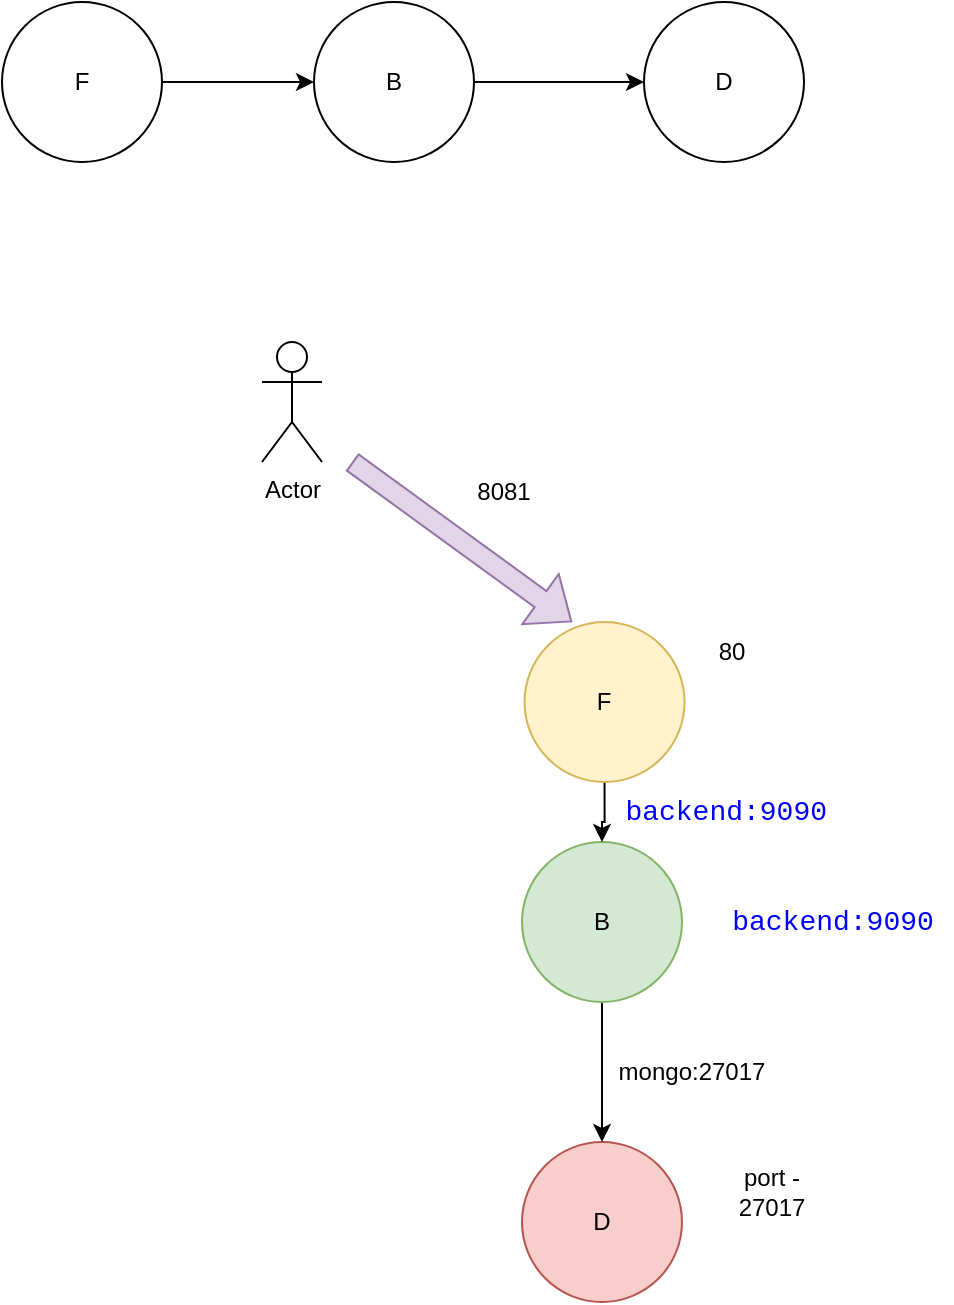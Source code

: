 <mxfile>
    <diagram id="ipW8edkkegpd3cxkHu0h" name="Page-1">
        <mxGraphModel dx="1429" dy="-5001" grid="1" gridSize="10" guides="1" tooltips="1" connect="1" arrows="1" fold="1" page="1" pageScale="1" pageWidth="850" pageHeight="1100" math="0" shadow="0">
            <root>
                <mxCell id="0"/>
                <mxCell id="1" parent="0"/>
                <mxCell id="3" value="D" style="ellipse;whiteSpace=wrap;html=1;aspect=fixed;fillColor=#f8cecc;strokeColor=#b85450;" parent="1" vertex="1">
                    <mxGeometry x="120" y="6740" width="80" height="80" as="geometry"/>
                </mxCell>
                <mxCell id="4" value="" style="edgeStyle=orthogonalEdgeStyle;rounded=0;orthogonalLoop=1;jettySize=auto;html=1;" parent="1" source="5" target="3" edge="1">
                    <mxGeometry relative="1" as="geometry"/>
                </mxCell>
                <mxCell id="5" value="B" style="ellipse;whiteSpace=wrap;html=1;aspect=fixed;fillColor=#d5e8d4;strokeColor=#82b366;" parent="1" vertex="1">
                    <mxGeometry x="120" y="6590" width="80" height="80" as="geometry"/>
                </mxCell>
                <mxCell id="6" value="" style="edgeStyle=orthogonalEdgeStyle;rounded=0;orthogonalLoop=1;jettySize=auto;html=1;" parent="1" source="7" target="5" edge="1">
                    <mxGeometry relative="1" as="geometry"/>
                </mxCell>
                <mxCell id="7" value="F" style="ellipse;whiteSpace=wrap;html=1;aspect=fixed;fillColor=#fff2cc;strokeColor=#d6b656;" parent="1" vertex="1">
                    <mxGeometry x="121.27" y="6480" width="80" height="80" as="geometry"/>
                </mxCell>
                <mxCell id="8" value="port - 27017" style="text;html=1;align=center;verticalAlign=middle;whiteSpace=wrap;rounded=0;" parent="1" vertex="1">
                    <mxGeometry x="215" y="6750" width="60" height="30" as="geometry"/>
                </mxCell>
                <mxCell id="9" value="mongo:27017" style="text;html=1;align=center;verticalAlign=middle;whiteSpace=wrap;rounded=0;" parent="1" vertex="1">
                    <mxGeometry x="175" y="6690" width="60" height="30" as="geometry"/>
                </mxCell>
                <mxCell id="10" value="&lt;div style=&quot;background-color: rgb(255, 255, 255); font-family: Consolas, &amp;quot;Courier New&amp;quot;, monospace; font-size: 14px; line-height: 19px; white-space-collapse: preserve;&quot;&gt;&lt;span style=&quot;color: rgb(0, 0, 255);&quot;&gt;backend:9090&lt;/span&gt;&lt;/div&gt;" style="text;html=1;align=center;verticalAlign=middle;resizable=0;points=[];autosize=1;strokeColor=none;fillColor=none;" parent="1" vertex="1">
                    <mxGeometry x="215" y="6615" width="120" height="30" as="geometry"/>
                </mxCell>
                <mxCell id="11" value="&lt;div style=&quot;background-color: rgb(255, 255, 255); font-family: Consolas, &amp;quot;Courier New&amp;quot;, monospace; font-size: 14px; line-height: 19px; white-space-collapse: preserve;&quot;&gt;&lt;span style=&quot;color: rgb(0, 0, 255);&quot;&gt;backend:9090&lt;/span&gt; &amp;nbsp;&lt;/div&gt;" style="text;html=1;align=center;verticalAlign=middle;resizable=0;points=[];autosize=1;strokeColor=none;fillColor=none;" parent="1" vertex="1">
                    <mxGeometry x="165" y="6560" width="130" height="30" as="geometry"/>
                </mxCell>
                <mxCell id="12" value="Actor" style="shape=umlActor;verticalLabelPosition=bottom;verticalAlign=top;html=1;outlineConnect=0;" parent="1" vertex="1">
                    <mxGeometry x="-10" y="6340" width="30" height="60" as="geometry"/>
                </mxCell>
                <mxCell id="13" value="" style="shape=flexArrow;endArrow=classic;html=1;rounded=0;entryX=0.297;entryY=0;entryDx=0;entryDy=0;entryPerimeter=0;fillColor=#e1d5e7;strokeColor=#9673a6;" parent="1" target="7" edge="1">
                    <mxGeometry width="50" height="50" relative="1" as="geometry">
                        <mxPoint x="35" y="6400" as="sourcePoint"/>
                        <mxPoint x="85" y="6350" as="targetPoint"/>
                    </mxGeometry>
                </mxCell>
                <mxCell id="14" value="8081" style="text;html=1;align=center;verticalAlign=middle;whiteSpace=wrap;rounded=0;" parent="1" vertex="1">
                    <mxGeometry x="81" y="6400" width="60" height="30" as="geometry"/>
                </mxCell>
                <mxCell id="15" value="80" style="text;html=1;align=center;verticalAlign=middle;whiteSpace=wrap;rounded=0;" parent="1" vertex="1">
                    <mxGeometry x="195" y="6480" width="60" height="30" as="geometry"/>
                </mxCell>
                <mxCell id="16" value="" style="edgeStyle=orthogonalEdgeStyle;rounded=0;orthogonalLoop=1;jettySize=auto;html=1;" parent="1" source="17" target="19" edge="1">
                    <mxGeometry relative="1" as="geometry"/>
                </mxCell>
                <mxCell id="17" value="F" style="ellipse;whiteSpace=wrap;html=1;aspect=fixed;" parent="1" vertex="1">
                    <mxGeometry x="-140" y="6170" width="80" height="80" as="geometry"/>
                </mxCell>
                <mxCell id="18" value="" style="edgeStyle=orthogonalEdgeStyle;rounded=0;orthogonalLoop=1;jettySize=auto;html=1;" parent="1" source="19" target="20" edge="1">
                    <mxGeometry relative="1" as="geometry"/>
                </mxCell>
                <mxCell id="19" value="B" style="ellipse;whiteSpace=wrap;html=1;aspect=fixed;" parent="1" vertex="1">
                    <mxGeometry x="16.0" y="6170" width="80" height="80" as="geometry"/>
                </mxCell>
                <mxCell id="20" value="D" style="ellipse;whiteSpace=wrap;html=1;aspect=fixed;" parent="1" vertex="1">
                    <mxGeometry x="181" y="6170" width="80" height="80" as="geometry"/>
                </mxCell>
            </root>
        </mxGraphModel>
    </diagram>
</mxfile>